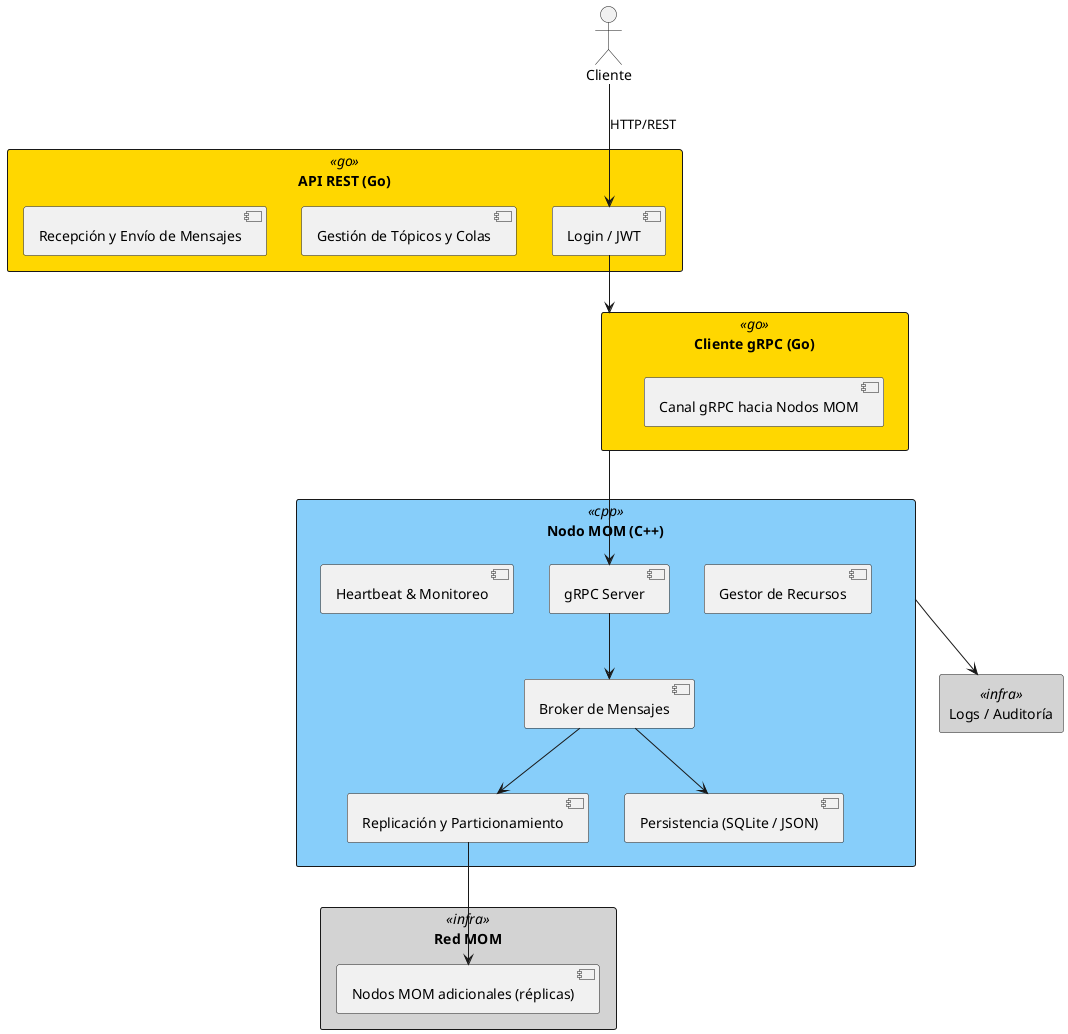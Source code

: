 @startuml ArquitecturaDiagram
skinparam rectangle {
  BackgroundColor<<go>> Gold
  BackgroundColor<<cpp>> LightSkyBlue
  BackgroundColor<<infra>> LightGray
}

actor Cliente

rectangle "API REST (Go)" <<go>> {
  [Login / JWT]
  [Gestión de Tópicos y Colas]
  [Recepción y Envío de Mensajes]
}

rectangle "Cliente gRPC (Go)" <<go>> {
  [Canal gRPC hacia Nodos MOM]
}

rectangle "Nodo MOM (C++)" <<cpp>> {
  [Gestor de Recursos]
  [Broker de Mensajes]
  [Replicación y Particionamiento]
  [gRPC Server]
  [Persistencia (SQLite / JSON)]
  [Heartbeat & Monitoreo]
}

rectangle "Red MOM" <<infra>> {
  [Nodos MOM adicionales (réplicas)]
}

rectangle "Logs / Auditoría" <<infra>>

Cliente --> [Login / JWT] : HTTP/REST
[Login / JWT] --> [Cliente gRPC (Go)]
[Cliente gRPC (Go)] --> [gRPC Server]
[gRPC Server] --> [Broker de Mensajes]
[Broker de Mensajes] --> [Persistencia (SQLite / JSON)]
[Broker de Mensajes] --> [Replicación y Particionamiento]
[Replicación y Particionamiento] --> [Nodos MOM adicionales (réplicas)]
[Nodo MOM (C++)] --> [Logs / Auditoría]
@enduml
